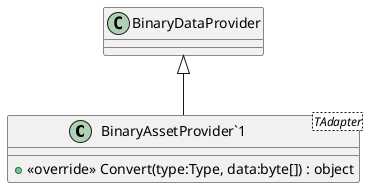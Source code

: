 @startuml
class "BinaryAssetProvider`1"<TAdapter> {
    + <<override>> Convert(type:Type, data:byte[]) : object
}
BinaryDataProvider <|-- "BinaryAssetProvider`1"
@enduml
